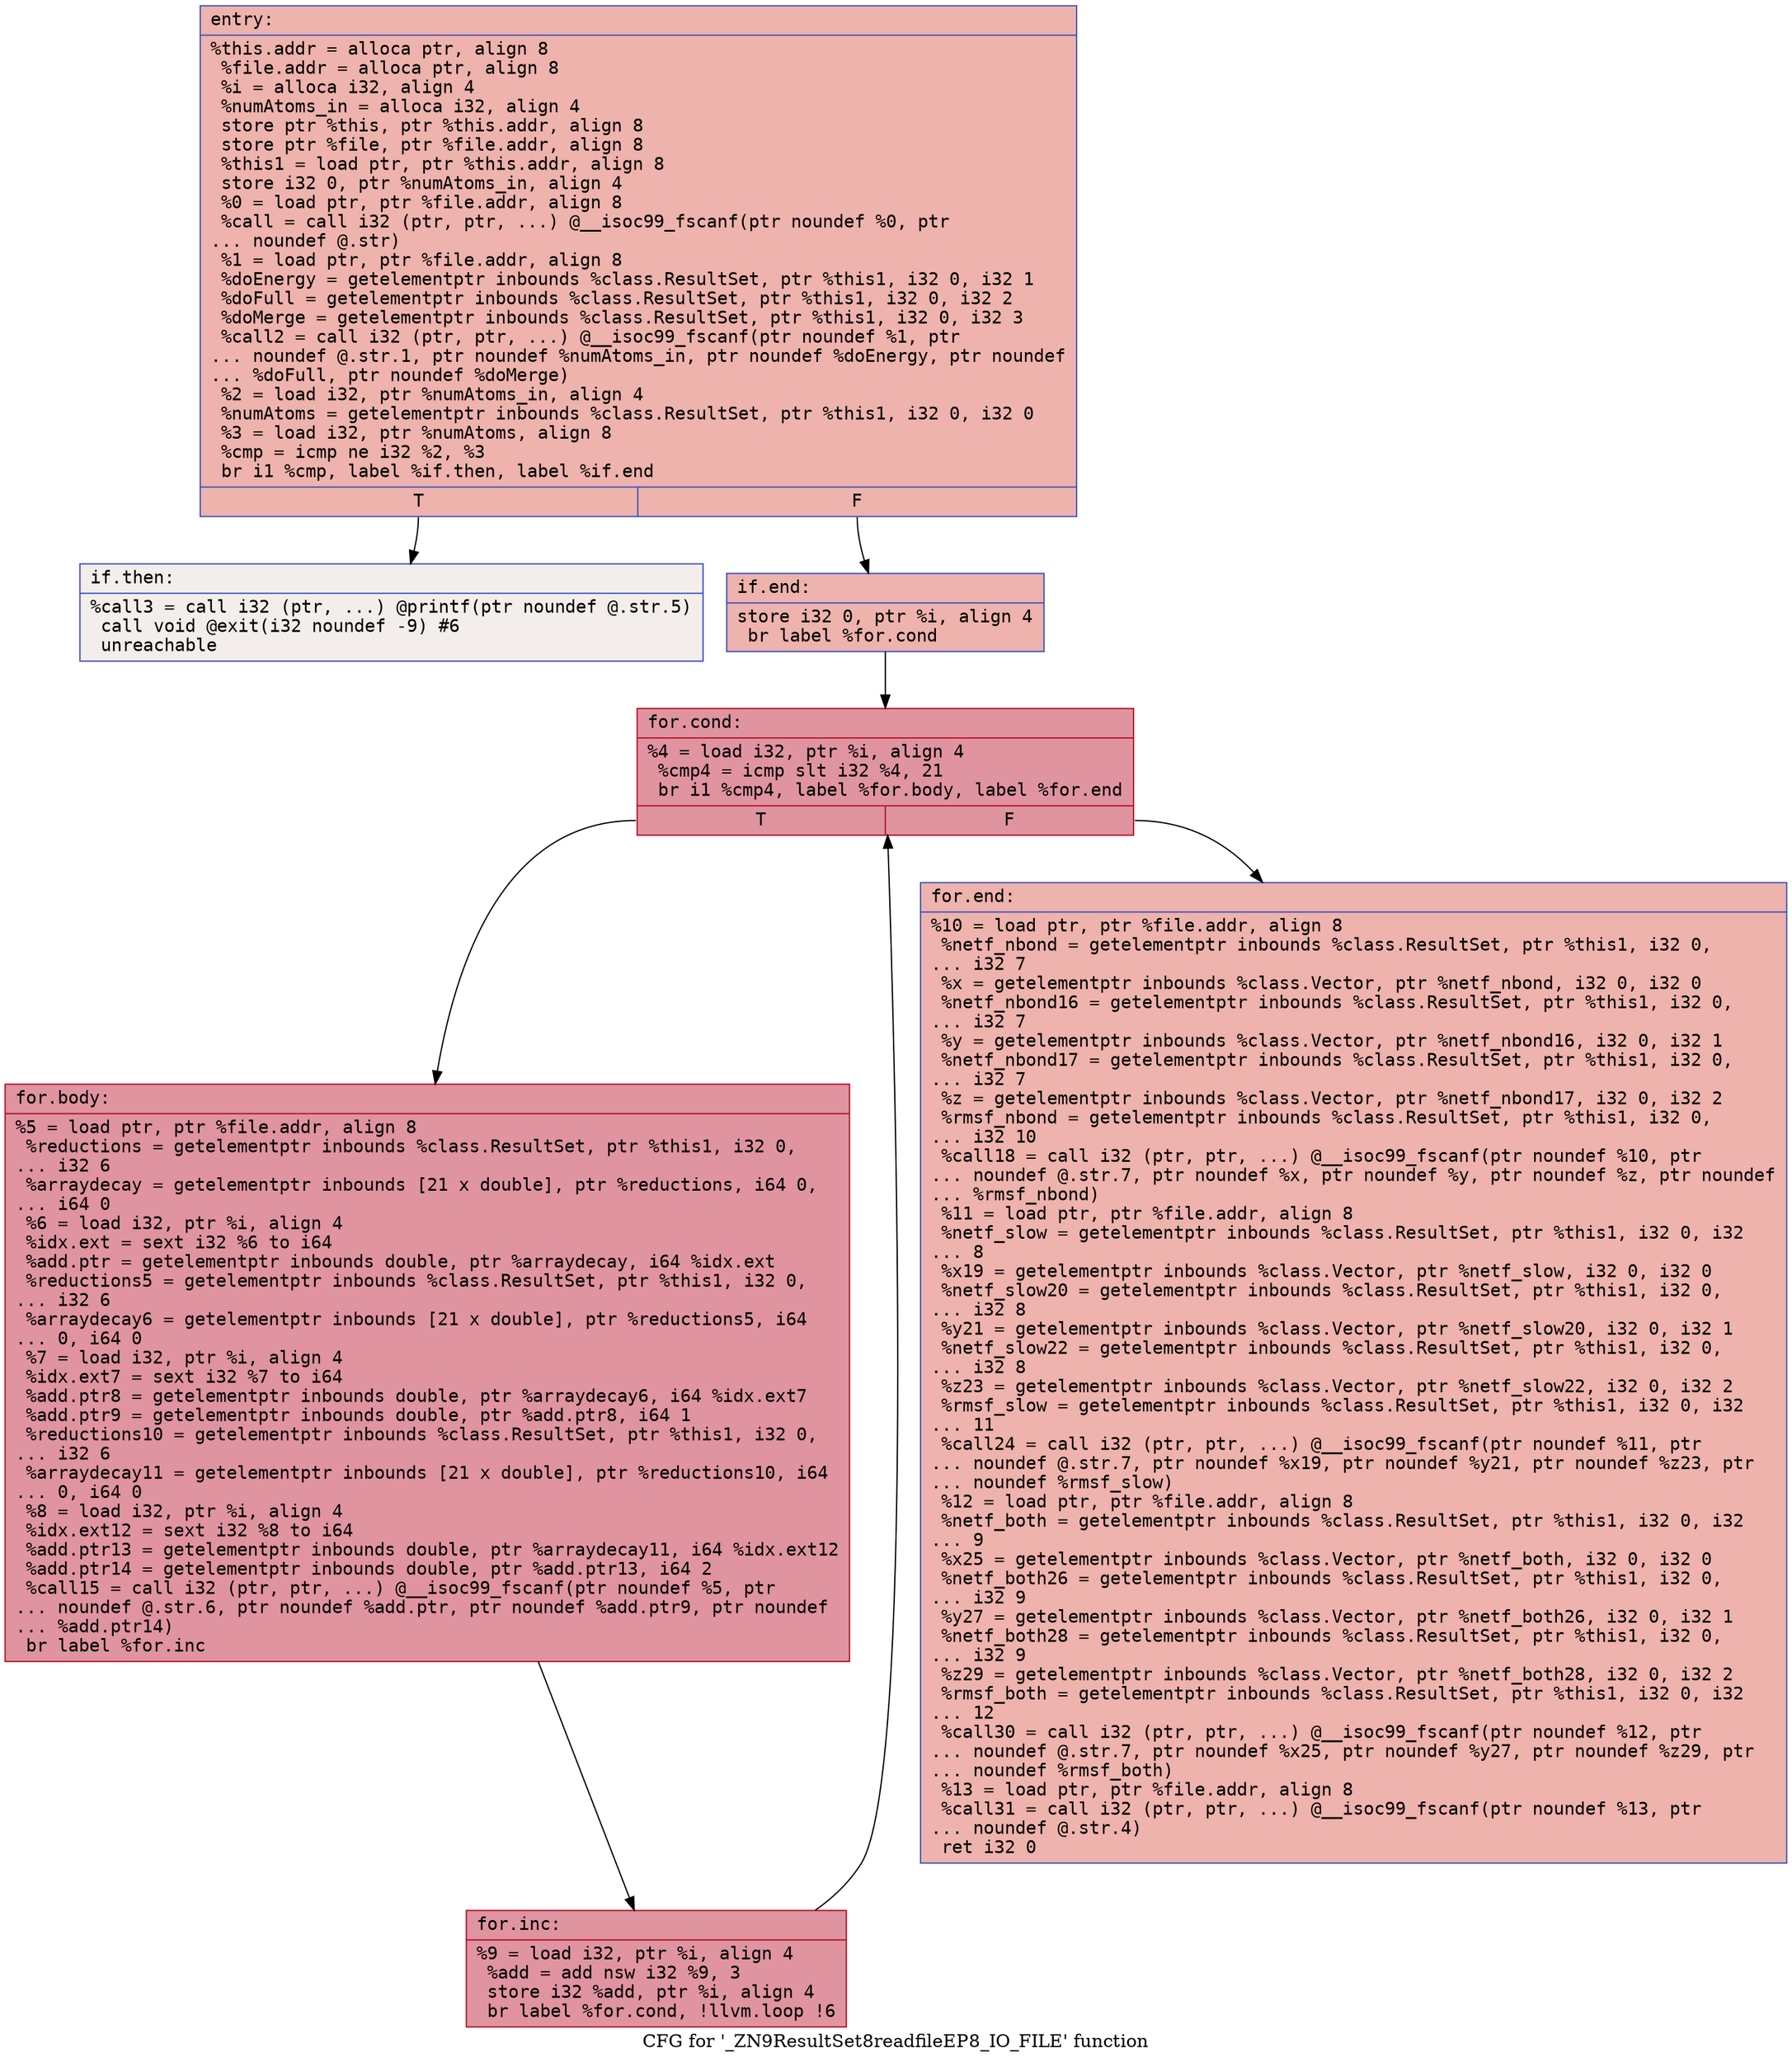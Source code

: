 digraph "CFG for '_ZN9ResultSet8readfileEP8_IO_FILE' function" {
	label="CFG for '_ZN9ResultSet8readfileEP8_IO_FILE' function";

	Node0x5606a9bdf1c0 [shape=record,color="#3d50c3ff", style=filled, fillcolor="#d6524470" fontname="Courier",label="{entry:\l|  %this.addr = alloca ptr, align 8\l  %file.addr = alloca ptr, align 8\l  %i = alloca i32, align 4\l  %numAtoms_in = alloca i32, align 4\l  store ptr %this, ptr %this.addr, align 8\l  store ptr %file, ptr %file.addr, align 8\l  %this1 = load ptr, ptr %this.addr, align 8\l  store i32 0, ptr %numAtoms_in, align 4\l  %0 = load ptr, ptr %file.addr, align 8\l  %call = call i32 (ptr, ptr, ...) @__isoc99_fscanf(ptr noundef %0, ptr\l... noundef @.str)\l  %1 = load ptr, ptr %file.addr, align 8\l  %doEnergy = getelementptr inbounds %class.ResultSet, ptr %this1, i32 0, i32 1\l  %doFull = getelementptr inbounds %class.ResultSet, ptr %this1, i32 0, i32 2\l  %doMerge = getelementptr inbounds %class.ResultSet, ptr %this1, i32 0, i32 3\l  %call2 = call i32 (ptr, ptr, ...) @__isoc99_fscanf(ptr noundef %1, ptr\l... noundef @.str.1, ptr noundef %numAtoms_in, ptr noundef %doEnergy, ptr noundef\l... %doFull, ptr noundef %doMerge)\l  %2 = load i32, ptr %numAtoms_in, align 4\l  %numAtoms = getelementptr inbounds %class.ResultSet, ptr %this1, i32 0, i32 0\l  %3 = load i32, ptr %numAtoms, align 8\l  %cmp = icmp ne i32 %2, %3\l  br i1 %cmp, label %if.then, label %if.end\l|{<s0>T|<s1>F}}"];
	Node0x5606a9bdf1c0:s0 -> Node0x5606a9be01c0[tooltip="entry -> if.then\nProbability 0.00%" ];
	Node0x5606a9bdf1c0:s1 -> Node0x5606a9be0290[tooltip="entry -> if.end\nProbability 100.00%" ];
	Node0x5606a9be01c0 [shape=record,color="#3d50c3ff", style=filled, fillcolor="#e5d8d170" fontname="Courier",label="{if.then:\l|  %call3 = call i32 (ptr, ...) @printf(ptr noundef @.str.5)\l  call void @exit(i32 noundef -9) #6\l  unreachable\l}"];
	Node0x5606a9be0290 [shape=record,color="#3d50c3ff", style=filled, fillcolor="#d6524470" fontname="Courier",label="{if.end:\l|  store i32 0, ptr %i, align 4\l  br label %for.cond\l}"];
	Node0x5606a9be0290 -> Node0x5606a9be08d0[tooltip="if.end -> for.cond\nProbability 100.00%" ];
	Node0x5606a9be08d0 [shape=record,color="#b70d28ff", style=filled, fillcolor="#b70d2870" fontname="Courier",label="{for.cond:\l|  %4 = load i32, ptr %i, align 4\l  %cmp4 = icmp slt i32 %4, 21\l  br i1 %cmp4, label %for.body, label %for.end\l|{<s0>T|<s1>F}}"];
	Node0x5606a9be08d0:s0 -> Node0x5606a9be0ad0[tooltip="for.cond -> for.body\nProbability 96.88%" ];
	Node0x5606a9be08d0:s1 -> Node0x5606a9be0b50[tooltip="for.cond -> for.end\nProbability 3.12%" ];
	Node0x5606a9be0ad0 [shape=record,color="#b70d28ff", style=filled, fillcolor="#b70d2870" fontname="Courier",label="{for.body:\l|  %5 = load ptr, ptr %file.addr, align 8\l  %reductions = getelementptr inbounds %class.ResultSet, ptr %this1, i32 0,\l... i32 6\l  %arraydecay = getelementptr inbounds [21 x double], ptr %reductions, i64 0,\l... i64 0\l  %6 = load i32, ptr %i, align 4\l  %idx.ext = sext i32 %6 to i64\l  %add.ptr = getelementptr inbounds double, ptr %arraydecay, i64 %idx.ext\l  %reductions5 = getelementptr inbounds %class.ResultSet, ptr %this1, i32 0,\l... i32 6\l  %arraydecay6 = getelementptr inbounds [21 x double], ptr %reductions5, i64\l... 0, i64 0\l  %7 = load i32, ptr %i, align 4\l  %idx.ext7 = sext i32 %7 to i64\l  %add.ptr8 = getelementptr inbounds double, ptr %arraydecay6, i64 %idx.ext7\l  %add.ptr9 = getelementptr inbounds double, ptr %add.ptr8, i64 1\l  %reductions10 = getelementptr inbounds %class.ResultSet, ptr %this1, i32 0,\l... i32 6\l  %arraydecay11 = getelementptr inbounds [21 x double], ptr %reductions10, i64\l... 0, i64 0\l  %8 = load i32, ptr %i, align 4\l  %idx.ext12 = sext i32 %8 to i64\l  %add.ptr13 = getelementptr inbounds double, ptr %arraydecay11, i64 %idx.ext12\l  %add.ptr14 = getelementptr inbounds double, ptr %add.ptr13, i64 2\l  %call15 = call i32 (ptr, ptr, ...) @__isoc99_fscanf(ptr noundef %5, ptr\l... noundef @.str.6, ptr noundef %add.ptr, ptr noundef %add.ptr9, ptr noundef\l... %add.ptr14)\l  br label %for.inc\l}"];
	Node0x5606a9be0ad0 -> Node0x5606a9be2780[tooltip="for.body -> for.inc\nProbability 100.00%" ];
	Node0x5606a9be2780 [shape=record,color="#b70d28ff", style=filled, fillcolor="#b70d2870" fontname="Courier",label="{for.inc:\l|  %9 = load i32, ptr %i, align 4\l  %add = add nsw i32 %9, 3\l  store i32 %add, ptr %i, align 4\l  br label %for.cond, !llvm.loop !6\l}"];
	Node0x5606a9be2780 -> Node0x5606a9be08d0[tooltip="for.inc -> for.cond\nProbability 100.00%" ];
	Node0x5606a9be0b50 [shape=record,color="#3d50c3ff", style=filled, fillcolor="#d6524470" fontname="Courier",label="{for.end:\l|  %10 = load ptr, ptr %file.addr, align 8\l  %netf_nbond = getelementptr inbounds %class.ResultSet, ptr %this1, i32 0,\l... i32 7\l  %x = getelementptr inbounds %class.Vector, ptr %netf_nbond, i32 0, i32 0\l  %netf_nbond16 = getelementptr inbounds %class.ResultSet, ptr %this1, i32 0,\l... i32 7\l  %y = getelementptr inbounds %class.Vector, ptr %netf_nbond16, i32 0, i32 1\l  %netf_nbond17 = getelementptr inbounds %class.ResultSet, ptr %this1, i32 0,\l... i32 7\l  %z = getelementptr inbounds %class.Vector, ptr %netf_nbond17, i32 0, i32 2\l  %rmsf_nbond = getelementptr inbounds %class.ResultSet, ptr %this1, i32 0,\l... i32 10\l  %call18 = call i32 (ptr, ptr, ...) @__isoc99_fscanf(ptr noundef %10, ptr\l... noundef @.str.7, ptr noundef %x, ptr noundef %y, ptr noundef %z, ptr noundef\l... %rmsf_nbond)\l  %11 = load ptr, ptr %file.addr, align 8\l  %netf_slow = getelementptr inbounds %class.ResultSet, ptr %this1, i32 0, i32\l... 8\l  %x19 = getelementptr inbounds %class.Vector, ptr %netf_slow, i32 0, i32 0\l  %netf_slow20 = getelementptr inbounds %class.ResultSet, ptr %this1, i32 0,\l... i32 8\l  %y21 = getelementptr inbounds %class.Vector, ptr %netf_slow20, i32 0, i32 1\l  %netf_slow22 = getelementptr inbounds %class.ResultSet, ptr %this1, i32 0,\l... i32 8\l  %z23 = getelementptr inbounds %class.Vector, ptr %netf_slow22, i32 0, i32 2\l  %rmsf_slow = getelementptr inbounds %class.ResultSet, ptr %this1, i32 0, i32\l... 11\l  %call24 = call i32 (ptr, ptr, ...) @__isoc99_fscanf(ptr noundef %11, ptr\l... noundef @.str.7, ptr noundef %x19, ptr noundef %y21, ptr noundef %z23, ptr\l... noundef %rmsf_slow)\l  %12 = load ptr, ptr %file.addr, align 8\l  %netf_both = getelementptr inbounds %class.ResultSet, ptr %this1, i32 0, i32\l... 9\l  %x25 = getelementptr inbounds %class.Vector, ptr %netf_both, i32 0, i32 0\l  %netf_both26 = getelementptr inbounds %class.ResultSet, ptr %this1, i32 0,\l... i32 9\l  %y27 = getelementptr inbounds %class.Vector, ptr %netf_both26, i32 0, i32 1\l  %netf_both28 = getelementptr inbounds %class.ResultSet, ptr %this1, i32 0,\l... i32 9\l  %z29 = getelementptr inbounds %class.Vector, ptr %netf_both28, i32 0, i32 2\l  %rmsf_both = getelementptr inbounds %class.ResultSet, ptr %this1, i32 0, i32\l... 12\l  %call30 = call i32 (ptr, ptr, ...) @__isoc99_fscanf(ptr noundef %12, ptr\l... noundef @.str.7, ptr noundef %x25, ptr noundef %y27, ptr noundef %z29, ptr\l... noundef %rmsf_both)\l  %13 = load ptr, ptr %file.addr, align 8\l  %call31 = call i32 (ptr, ptr, ...) @__isoc99_fscanf(ptr noundef %13, ptr\l... noundef @.str.4)\l  ret i32 0\l}"];
}
